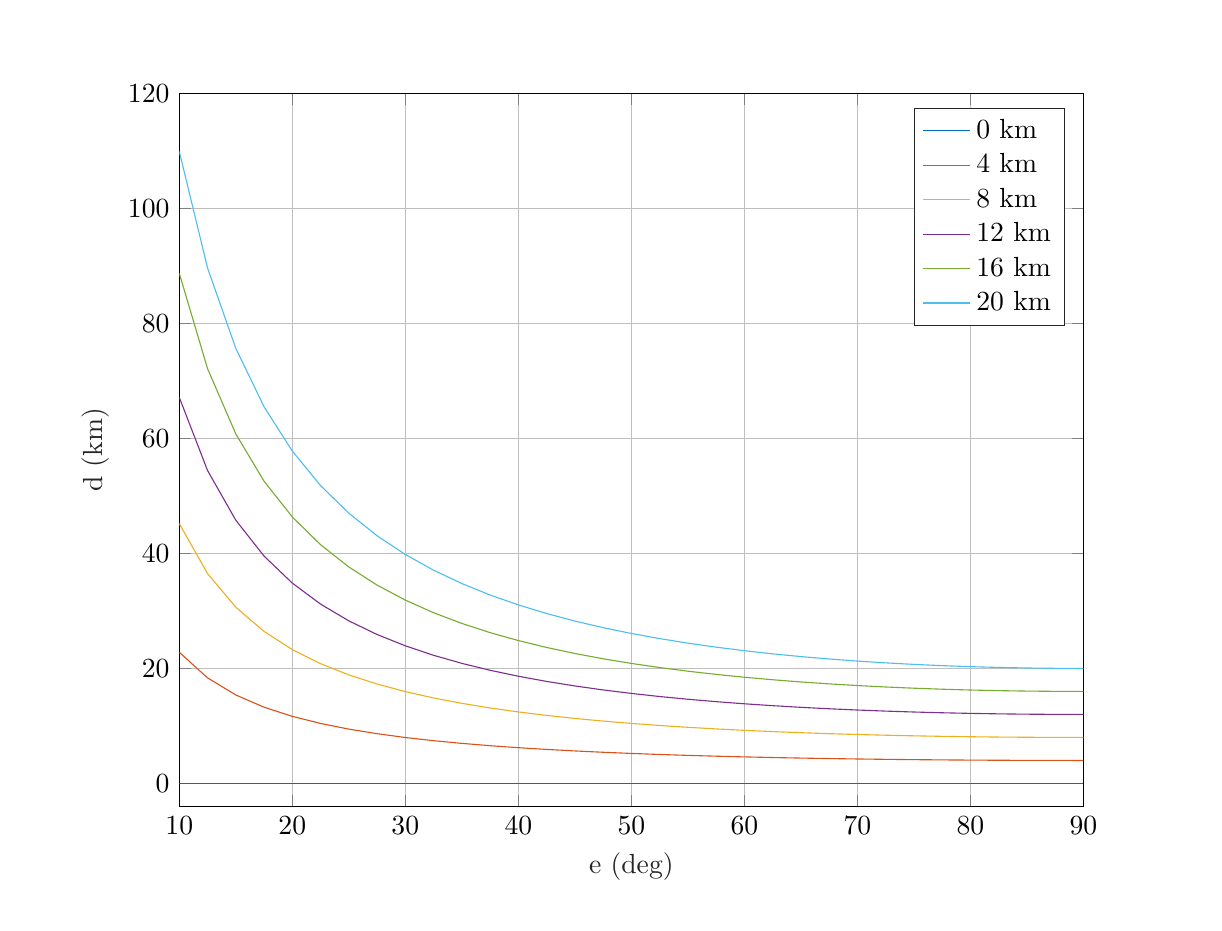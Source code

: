 % This file was created by matlab2tikz.
%
%The latest updates can be retrieved from
%  http://www.mathworks.com/matlabcentral/fileexchange/22022-matlab2tikz-matlab2tikz
%where you can also make suggestions and rate matlab2tikz.
%
\definecolor{mycolor1}{rgb}{0.0,0.447,0.741}%
\definecolor{mycolor2}{rgb}{0.85,0.325,0.098}%
\definecolor{mycolor3}{rgb}{0.929,0.694,0.125}%
\definecolor{mycolor4}{rgb}{0.494,0.184,0.556}%
\definecolor{mycolor5}{rgb}{0.466,0.674,0.188}%
\definecolor{mycolor6}{rgb}{0.301,0.745,0.933}%
%
\begin{tikzpicture}

\begin{axis}[%
width=4.521in,
height=3.566in,
at={(0.758in,0.481in)},
scale only axis,
xmin=10,
xmax=90,
xlabel style={font=\color{white!15!black}},
xlabel={e (deg)},
ymin=-4,
ymax=120,
ylabel style={font=\color{white!15!black}},
ylabel={d (km)},
axis background/.style={fill=white},
xmajorgrids,
ymajorgrids,
legend style={legend cell align=left, align=left, draw=white!15!black}
]
\addplot [color=mycolor1]
  table[row sep=crcr]{%
10	0\\
12.5	0\\
15	0\\
17.5	0\\
20	-4.657e-13\\
22.5	0\\
25	0\\
27.5	-4.657e-13\\
30	0\\
32.5	0\\
35	0\\
37.5	0\\
40	0\\
42.5	0\\
45	0\\
47.5	0\\
50	0\\
52.5	0\\
55	0\\
57.5	0\\
60	0\\
62.5	0\\
65	0\\
67.5	0\\
70	0\\
72.5	0\\
75	9.313e-13\\
77.5	0\\
80	0\\
82.5	0\\
85	-9.313e-13\\
87.5	-9.313e-13\\
90	0\\
};
\addlegendentry{0 km}

\addplot [color=mycolor2]
  table[row sep=crcr]{%
10	22.807\\
12.5	18.364\\
15	15.388\\
17.5	13.26\\
20	11.668\\
22.5	10.433\\
25	9.451\\
27.5	8.653\\
30	7.992\\
32.5	7.439\\
35	6.969\\
37.5	6.567\\
40	6.22\\
42.5	5.919\\
45	5.655\\
47.5	5.424\\
50	5.22\\
52.5	5.041\\
55	4.882\\
57.5	4.742\\
60	4.618\\
62.5	4.509\\
65	4.413\\
67.5	4.329\\
70	4.257\\
72.5	4.194\\
75	4.141\\
77.5	4.097\\
80	4.062\\
82.5	4.034\\
85	4.015\\
87.5	4.004\\
90	4\\
};
\addlegendentry{4 km}

\addplot [color=mycolor3]
  table[row sep=crcr]{%
10	45.177\\
12.5	36.502\\
15	30.644\\
17.5	26.438\\
20	23.281\\
22.5	20.829\\
25	18.875\\
27.5	17.286\\
30	15.97\\
32.5	14.866\\
35	13.93\\
37.5	13.127\\
40	12.435\\
42.5	11.833\\
45	11.307\\
47.5	10.845\\
50	10.439\\
52.5	10.08\\
55	9.763\\
57.5	9.483\\
60	9.236\\
62.5	9.018\\
65	8.826\\
67.5	8.658\\
70	8.513\\
72.5	8.388\\
75	8.282\\
77.5	8.194\\
80	8.123\\
82.5	8.069\\
85	8.031\\
87.5	8.008\\
90	8\\
};
\addlegendentry{8 km}

\addplot [color=mycolor4]
  table[row sep=crcr]{%
10	67.133\\
12.5	54.421\\
15	45.773\\
17.5	39.536\\
20	34.84\\
22.5	31.188\\
25	28.273\\
27.5	25.899\\
30	23.933\\
32.5	22.282\\
35	20.881\\
37.5	19.681\\
40	18.644\\
42.5	17.742\\
45	16.955\\
47.5	16.263\\
50	15.655\\
52.5	15.117\\
55	14.643\\
57.5	14.223\\
60	13.852\\
62.5	13.525\\
65	13.238\\
67.5	12.987\\
70	12.769\\
72.5	12.581\\
75	12.422\\
77.5	12.291\\
80	12.185\\
82.5	12.103\\
85	12.046\\
87.5	12.011\\
90	12\\
};
\addlegendentry{12 km}

\addplot [color=mycolor5]
  table[row sep=crcr]{%
10	88.7\\
12.5	72.13\\
15	60.777\\
17.5	52.554\\
20	46.347\\
22.5	41.509\\
25	37.644\\
27.5	34.492\\
30	31.881\\
32.5	29.687\\
35	27.824\\
37.5	26.227\\
40	24.847\\
42.5	23.648\\
45	22.599\\
47.5	21.679\\
50	20.868\\
52.5	20.153\\
55	19.52\\
57.5	18.961\\
60	18.468\\
62.5	18.032\\
65	17.649\\
67.5	17.315\\
70	17.024\\
72.5	16.774\\
75	16.563\\
77.5	16.387\\
80	16.246\\
82.5	16.138\\
85	16.061\\
87.5	16.015\\
90	16\\
};
\addlegendentry{16 km}

\addplot [color=mycolor6]
  table[row sep=crcr]{%
10	109.898\\
12.5	89.636\\
15	75.66\\
17.5	65.495\\
20	57.801\\
22.5	51.794\\
25	46.988\\
27.5	43.066\\
30	39.814\\
32.5	37.081\\
35	34.758\\
37.5	32.767\\
40	31.046\\
42.5	29.549\\
45	28.24\\
47.5	27.091\\
50	26.079\\
52.5	25.186\\
55	24.397\\
57.5	23.699\\
60	23.082\\
62.5	22.538\\
65	22.06\\
67.5	21.642\\
70	21.279\\
72.5	20.967\\
75	20.703\\
77.5	20.484\\
80	20.308\\
82.5	20.172\\
85	20.076\\
87.5	20.019\\
90	20\\
};
\addlegendentry{20 km}

\end{axis}

\begin{axis}[%
width=5.833in,
height=4.375in,
at={(0in,0in)},
scale only axis,
xmin=0,
xmax=1,
ymin=0,
ymax=1,
axis line style={draw=none},
ticks=none,
axis x line*=bottom,
axis y line*=left
]
\end{axis}
\end{tikzpicture}%